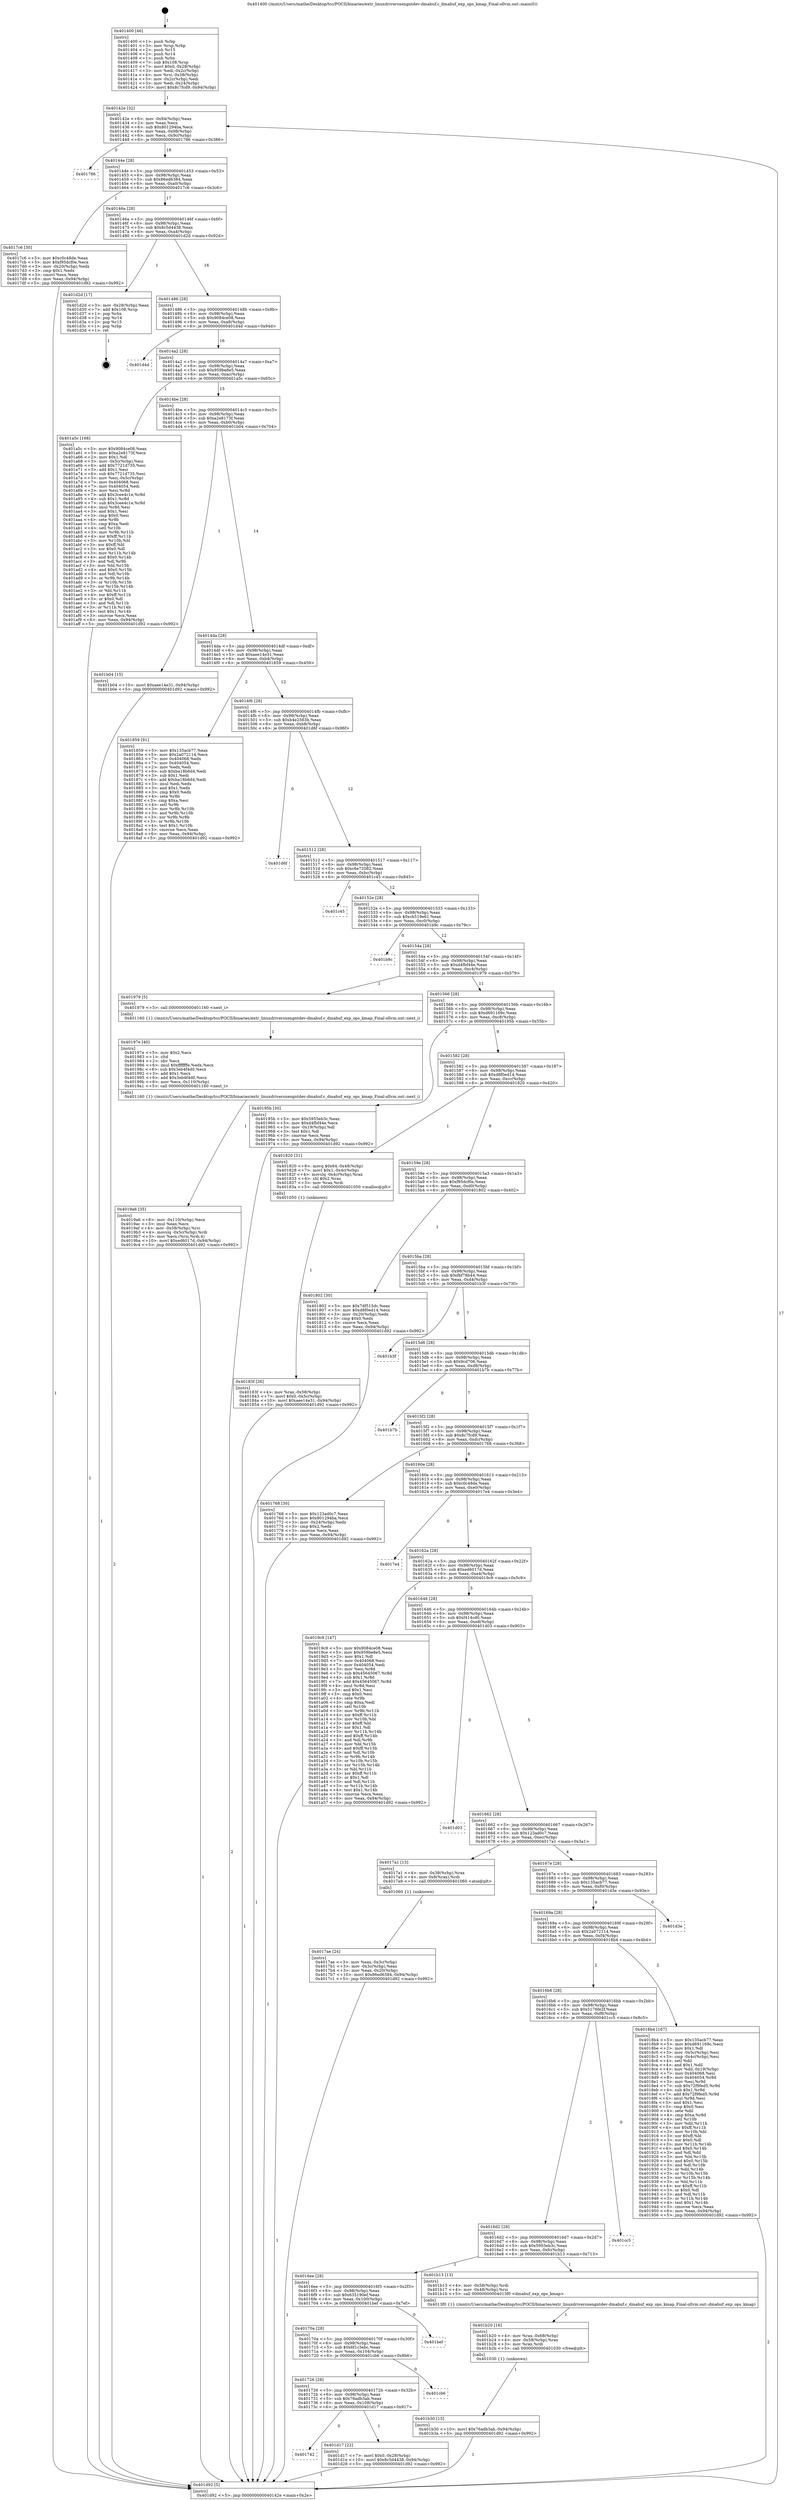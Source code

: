 digraph "0x401400" {
  label = "0x401400 (/mnt/c/Users/mathe/Desktop/tcc/POCII/binaries/extr_linuxdriversxengntdev-dmabuf.c_dmabuf_exp_ops_kmap_Final-ollvm.out::main(0))"
  labelloc = "t"
  node[shape=record]

  Entry [label="",width=0.3,height=0.3,shape=circle,fillcolor=black,style=filled]
  "0x40142e" [label="{
     0x40142e [32]\l
     | [instrs]\l
     &nbsp;&nbsp;0x40142e \<+6\>: mov -0x94(%rbp),%eax\l
     &nbsp;&nbsp;0x401434 \<+2\>: mov %eax,%ecx\l
     &nbsp;&nbsp;0x401436 \<+6\>: sub $0x801294ba,%ecx\l
     &nbsp;&nbsp;0x40143c \<+6\>: mov %eax,-0x98(%rbp)\l
     &nbsp;&nbsp;0x401442 \<+6\>: mov %ecx,-0x9c(%rbp)\l
     &nbsp;&nbsp;0x401448 \<+6\>: je 0000000000401786 \<main+0x386\>\l
  }"]
  "0x401786" [label="{
     0x401786\l
  }", style=dashed]
  "0x40144e" [label="{
     0x40144e [28]\l
     | [instrs]\l
     &nbsp;&nbsp;0x40144e \<+5\>: jmp 0000000000401453 \<main+0x53\>\l
     &nbsp;&nbsp;0x401453 \<+6\>: mov -0x98(%rbp),%eax\l
     &nbsp;&nbsp;0x401459 \<+5\>: sub $0x86ed6384,%eax\l
     &nbsp;&nbsp;0x40145e \<+6\>: mov %eax,-0xa0(%rbp)\l
     &nbsp;&nbsp;0x401464 \<+6\>: je 00000000004017c6 \<main+0x3c6\>\l
  }"]
  Exit [label="",width=0.3,height=0.3,shape=circle,fillcolor=black,style=filled,peripheries=2]
  "0x4017c6" [label="{
     0x4017c6 [30]\l
     | [instrs]\l
     &nbsp;&nbsp;0x4017c6 \<+5\>: mov $0xc0c48de,%eax\l
     &nbsp;&nbsp;0x4017cb \<+5\>: mov $0xf95dcf0e,%ecx\l
     &nbsp;&nbsp;0x4017d0 \<+3\>: mov -0x20(%rbp),%edx\l
     &nbsp;&nbsp;0x4017d3 \<+3\>: cmp $0x1,%edx\l
     &nbsp;&nbsp;0x4017d6 \<+3\>: cmovl %ecx,%eax\l
     &nbsp;&nbsp;0x4017d9 \<+6\>: mov %eax,-0x94(%rbp)\l
     &nbsp;&nbsp;0x4017df \<+5\>: jmp 0000000000401d92 \<main+0x992\>\l
  }"]
  "0x40146a" [label="{
     0x40146a [28]\l
     | [instrs]\l
     &nbsp;&nbsp;0x40146a \<+5\>: jmp 000000000040146f \<main+0x6f\>\l
     &nbsp;&nbsp;0x40146f \<+6\>: mov -0x98(%rbp),%eax\l
     &nbsp;&nbsp;0x401475 \<+5\>: sub $0x8c5d4438,%eax\l
     &nbsp;&nbsp;0x40147a \<+6\>: mov %eax,-0xa4(%rbp)\l
     &nbsp;&nbsp;0x401480 \<+6\>: je 0000000000401d2d \<main+0x92d\>\l
  }"]
  "0x401742" [label="{
     0x401742\l
  }", style=dashed]
  "0x401d2d" [label="{
     0x401d2d [17]\l
     | [instrs]\l
     &nbsp;&nbsp;0x401d2d \<+3\>: mov -0x28(%rbp),%eax\l
     &nbsp;&nbsp;0x401d30 \<+7\>: add $0x108,%rsp\l
     &nbsp;&nbsp;0x401d37 \<+1\>: pop %rbx\l
     &nbsp;&nbsp;0x401d38 \<+2\>: pop %r14\l
     &nbsp;&nbsp;0x401d3a \<+2\>: pop %r15\l
     &nbsp;&nbsp;0x401d3c \<+1\>: pop %rbp\l
     &nbsp;&nbsp;0x401d3d \<+1\>: ret\l
  }"]
  "0x401486" [label="{
     0x401486 [28]\l
     | [instrs]\l
     &nbsp;&nbsp;0x401486 \<+5\>: jmp 000000000040148b \<main+0x8b\>\l
     &nbsp;&nbsp;0x40148b \<+6\>: mov -0x98(%rbp),%eax\l
     &nbsp;&nbsp;0x401491 \<+5\>: sub $0x9084ce08,%eax\l
     &nbsp;&nbsp;0x401496 \<+6\>: mov %eax,-0xa8(%rbp)\l
     &nbsp;&nbsp;0x40149c \<+6\>: je 0000000000401d4d \<main+0x94d\>\l
  }"]
  "0x401d17" [label="{
     0x401d17 [22]\l
     | [instrs]\l
     &nbsp;&nbsp;0x401d17 \<+7\>: movl $0x0,-0x28(%rbp)\l
     &nbsp;&nbsp;0x401d1e \<+10\>: movl $0x8c5d4438,-0x94(%rbp)\l
     &nbsp;&nbsp;0x401d28 \<+5\>: jmp 0000000000401d92 \<main+0x992\>\l
  }"]
  "0x401d4d" [label="{
     0x401d4d\l
  }", style=dashed]
  "0x4014a2" [label="{
     0x4014a2 [28]\l
     | [instrs]\l
     &nbsp;&nbsp;0x4014a2 \<+5\>: jmp 00000000004014a7 \<main+0xa7\>\l
     &nbsp;&nbsp;0x4014a7 \<+6\>: mov -0x98(%rbp),%eax\l
     &nbsp;&nbsp;0x4014ad \<+5\>: sub $0x959be8e5,%eax\l
     &nbsp;&nbsp;0x4014b2 \<+6\>: mov %eax,-0xac(%rbp)\l
     &nbsp;&nbsp;0x4014b8 \<+6\>: je 0000000000401a5c \<main+0x65c\>\l
  }"]
  "0x401726" [label="{
     0x401726 [28]\l
     | [instrs]\l
     &nbsp;&nbsp;0x401726 \<+5\>: jmp 000000000040172b \<main+0x32b\>\l
     &nbsp;&nbsp;0x40172b \<+6\>: mov -0x98(%rbp),%eax\l
     &nbsp;&nbsp;0x401731 \<+5\>: sub $0x76adb3ab,%eax\l
     &nbsp;&nbsp;0x401736 \<+6\>: mov %eax,-0x108(%rbp)\l
     &nbsp;&nbsp;0x40173c \<+6\>: je 0000000000401d17 \<main+0x917\>\l
  }"]
  "0x401a5c" [label="{
     0x401a5c [168]\l
     | [instrs]\l
     &nbsp;&nbsp;0x401a5c \<+5\>: mov $0x9084ce08,%eax\l
     &nbsp;&nbsp;0x401a61 \<+5\>: mov $0xa2e8173f,%ecx\l
     &nbsp;&nbsp;0x401a66 \<+2\>: mov $0x1,%dl\l
     &nbsp;&nbsp;0x401a68 \<+3\>: mov -0x5c(%rbp),%esi\l
     &nbsp;&nbsp;0x401a6b \<+6\>: add $0x7721d735,%esi\l
     &nbsp;&nbsp;0x401a71 \<+3\>: add $0x1,%esi\l
     &nbsp;&nbsp;0x401a74 \<+6\>: sub $0x7721d735,%esi\l
     &nbsp;&nbsp;0x401a7a \<+3\>: mov %esi,-0x5c(%rbp)\l
     &nbsp;&nbsp;0x401a7d \<+7\>: mov 0x404068,%esi\l
     &nbsp;&nbsp;0x401a84 \<+7\>: mov 0x404054,%edi\l
     &nbsp;&nbsp;0x401a8b \<+3\>: mov %esi,%r8d\l
     &nbsp;&nbsp;0x401a8e \<+7\>: add $0x3cee4c1e,%r8d\l
     &nbsp;&nbsp;0x401a95 \<+4\>: sub $0x1,%r8d\l
     &nbsp;&nbsp;0x401a99 \<+7\>: sub $0x3cee4c1e,%r8d\l
     &nbsp;&nbsp;0x401aa0 \<+4\>: imul %r8d,%esi\l
     &nbsp;&nbsp;0x401aa4 \<+3\>: and $0x1,%esi\l
     &nbsp;&nbsp;0x401aa7 \<+3\>: cmp $0x0,%esi\l
     &nbsp;&nbsp;0x401aaa \<+4\>: sete %r9b\l
     &nbsp;&nbsp;0x401aae \<+3\>: cmp $0xa,%edi\l
     &nbsp;&nbsp;0x401ab1 \<+4\>: setl %r10b\l
     &nbsp;&nbsp;0x401ab5 \<+3\>: mov %r9b,%r11b\l
     &nbsp;&nbsp;0x401ab8 \<+4\>: xor $0xff,%r11b\l
     &nbsp;&nbsp;0x401abc \<+3\>: mov %r10b,%bl\l
     &nbsp;&nbsp;0x401abf \<+3\>: xor $0xff,%bl\l
     &nbsp;&nbsp;0x401ac2 \<+3\>: xor $0x0,%dl\l
     &nbsp;&nbsp;0x401ac5 \<+3\>: mov %r11b,%r14b\l
     &nbsp;&nbsp;0x401ac8 \<+4\>: and $0x0,%r14b\l
     &nbsp;&nbsp;0x401acc \<+3\>: and %dl,%r9b\l
     &nbsp;&nbsp;0x401acf \<+3\>: mov %bl,%r15b\l
     &nbsp;&nbsp;0x401ad2 \<+4\>: and $0x0,%r15b\l
     &nbsp;&nbsp;0x401ad6 \<+3\>: and %dl,%r10b\l
     &nbsp;&nbsp;0x401ad9 \<+3\>: or %r9b,%r14b\l
     &nbsp;&nbsp;0x401adc \<+3\>: or %r10b,%r15b\l
     &nbsp;&nbsp;0x401adf \<+3\>: xor %r15b,%r14b\l
     &nbsp;&nbsp;0x401ae2 \<+3\>: or %bl,%r11b\l
     &nbsp;&nbsp;0x401ae5 \<+4\>: xor $0xff,%r11b\l
     &nbsp;&nbsp;0x401ae9 \<+3\>: or $0x0,%dl\l
     &nbsp;&nbsp;0x401aec \<+3\>: and %dl,%r11b\l
     &nbsp;&nbsp;0x401aef \<+3\>: or %r11b,%r14b\l
     &nbsp;&nbsp;0x401af2 \<+4\>: test $0x1,%r14b\l
     &nbsp;&nbsp;0x401af6 \<+3\>: cmovne %ecx,%eax\l
     &nbsp;&nbsp;0x401af9 \<+6\>: mov %eax,-0x94(%rbp)\l
     &nbsp;&nbsp;0x401aff \<+5\>: jmp 0000000000401d92 \<main+0x992\>\l
  }"]
  "0x4014be" [label="{
     0x4014be [28]\l
     | [instrs]\l
     &nbsp;&nbsp;0x4014be \<+5\>: jmp 00000000004014c3 \<main+0xc3\>\l
     &nbsp;&nbsp;0x4014c3 \<+6\>: mov -0x98(%rbp),%eax\l
     &nbsp;&nbsp;0x4014c9 \<+5\>: sub $0xa2e8173f,%eax\l
     &nbsp;&nbsp;0x4014ce \<+6\>: mov %eax,-0xb0(%rbp)\l
     &nbsp;&nbsp;0x4014d4 \<+6\>: je 0000000000401b04 \<main+0x704\>\l
  }"]
  "0x401cb6" [label="{
     0x401cb6\l
  }", style=dashed]
  "0x401b04" [label="{
     0x401b04 [15]\l
     | [instrs]\l
     &nbsp;&nbsp;0x401b04 \<+10\>: movl $0xaee14e31,-0x94(%rbp)\l
     &nbsp;&nbsp;0x401b0e \<+5\>: jmp 0000000000401d92 \<main+0x992\>\l
  }"]
  "0x4014da" [label="{
     0x4014da [28]\l
     | [instrs]\l
     &nbsp;&nbsp;0x4014da \<+5\>: jmp 00000000004014df \<main+0xdf\>\l
     &nbsp;&nbsp;0x4014df \<+6\>: mov -0x98(%rbp),%eax\l
     &nbsp;&nbsp;0x4014e5 \<+5\>: sub $0xaee14e31,%eax\l
     &nbsp;&nbsp;0x4014ea \<+6\>: mov %eax,-0xb4(%rbp)\l
     &nbsp;&nbsp;0x4014f0 \<+6\>: je 0000000000401859 \<main+0x459\>\l
  }"]
  "0x40170a" [label="{
     0x40170a [28]\l
     | [instrs]\l
     &nbsp;&nbsp;0x40170a \<+5\>: jmp 000000000040170f \<main+0x30f\>\l
     &nbsp;&nbsp;0x40170f \<+6\>: mov -0x98(%rbp),%eax\l
     &nbsp;&nbsp;0x401715 \<+5\>: sub $0x6f1c3ebc,%eax\l
     &nbsp;&nbsp;0x40171a \<+6\>: mov %eax,-0x104(%rbp)\l
     &nbsp;&nbsp;0x401720 \<+6\>: je 0000000000401cb6 \<main+0x8b6\>\l
  }"]
  "0x401859" [label="{
     0x401859 [91]\l
     | [instrs]\l
     &nbsp;&nbsp;0x401859 \<+5\>: mov $0x135acb77,%eax\l
     &nbsp;&nbsp;0x40185e \<+5\>: mov $0x2a072114,%ecx\l
     &nbsp;&nbsp;0x401863 \<+7\>: mov 0x404068,%edx\l
     &nbsp;&nbsp;0x40186a \<+7\>: mov 0x404054,%esi\l
     &nbsp;&nbsp;0x401871 \<+2\>: mov %edx,%edi\l
     &nbsp;&nbsp;0x401873 \<+6\>: sub $0xba18b6d4,%edi\l
     &nbsp;&nbsp;0x401879 \<+3\>: sub $0x1,%edi\l
     &nbsp;&nbsp;0x40187c \<+6\>: add $0xba18b6d4,%edi\l
     &nbsp;&nbsp;0x401882 \<+3\>: imul %edi,%edx\l
     &nbsp;&nbsp;0x401885 \<+3\>: and $0x1,%edx\l
     &nbsp;&nbsp;0x401888 \<+3\>: cmp $0x0,%edx\l
     &nbsp;&nbsp;0x40188b \<+4\>: sete %r8b\l
     &nbsp;&nbsp;0x40188f \<+3\>: cmp $0xa,%esi\l
     &nbsp;&nbsp;0x401892 \<+4\>: setl %r9b\l
     &nbsp;&nbsp;0x401896 \<+3\>: mov %r8b,%r10b\l
     &nbsp;&nbsp;0x401899 \<+3\>: and %r9b,%r10b\l
     &nbsp;&nbsp;0x40189c \<+3\>: xor %r9b,%r8b\l
     &nbsp;&nbsp;0x40189f \<+3\>: or %r8b,%r10b\l
     &nbsp;&nbsp;0x4018a2 \<+4\>: test $0x1,%r10b\l
     &nbsp;&nbsp;0x4018a6 \<+3\>: cmovne %ecx,%eax\l
     &nbsp;&nbsp;0x4018a9 \<+6\>: mov %eax,-0x94(%rbp)\l
     &nbsp;&nbsp;0x4018af \<+5\>: jmp 0000000000401d92 \<main+0x992\>\l
  }"]
  "0x4014f6" [label="{
     0x4014f6 [28]\l
     | [instrs]\l
     &nbsp;&nbsp;0x4014f6 \<+5\>: jmp 00000000004014fb \<main+0xfb\>\l
     &nbsp;&nbsp;0x4014fb \<+6\>: mov -0x98(%rbp),%eax\l
     &nbsp;&nbsp;0x401501 \<+5\>: sub $0xb4e2563b,%eax\l
     &nbsp;&nbsp;0x401506 \<+6\>: mov %eax,-0xb8(%rbp)\l
     &nbsp;&nbsp;0x40150c \<+6\>: je 0000000000401d6f \<main+0x96f\>\l
  }"]
  "0x401bef" [label="{
     0x401bef\l
  }", style=dashed]
  "0x401d6f" [label="{
     0x401d6f\l
  }", style=dashed]
  "0x401512" [label="{
     0x401512 [28]\l
     | [instrs]\l
     &nbsp;&nbsp;0x401512 \<+5\>: jmp 0000000000401517 \<main+0x117\>\l
     &nbsp;&nbsp;0x401517 \<+6\>: mov -0x98(%rbp),%eax\l
     &nbsp;&nbsp;0x40151d \<+5\>: sub $0xc6e72082,%eax\l
     &nbsp;&nbsp;0x401522 \<+6\>: mov %eax,-0xbc(%rbp)\l
     &nbsp;&nbsp;0x401528 \<+6\>: je 0000000000401c45 \<main+0x845\>\l
  }"]
  "0x401b30" [label="{
     0x401b30 [15]\l
     | [instrs]\l
     &nbsp;&nbsp;0x401b30 \<+10\>: movl $0x76adb3ab,-0x94(%rbp)\l
     &nbsp;&nbsp;0x401b3a \<+5\>: jmp 0000000000401d92 \<main+0x992\>\l
  }"]
  "0x401c45" [label="{
     0x401c45\l
  }", style=dashed]
  "0x40152e" [label="{
     0x40152e [28]\l
     | [instrs]\l
     &nbsp;&nbsp;0x40152e \<+5\>: jmp 0000000000401533 \<main+0x133\>\l
     &nbsp;&nbsp;0x401533 \<+6\>: mov -0x98(%rbp),%eax\l
     &nbsp;&nbsp;0x401539 \<+5\>: sub $0xcb519e61,%eax\l
     &nbsp;&nbsp;0x40153e \<+6\>: mov %eax,-0xc0(%rbp)\l
     &nbsp;&nbsp;0x401544 \<+6\>: je 0000000000401b9c \<main+0x79c\>\l
  }"]
  "0x401b20" [label="{
     0x401b20 [16]\l
     | [instrs]\l
     &nbsp;&nbsp;0x401b20 \<+4\>: mov %rax,-0x68(%rbp)\l
     &nbsp;&nbsp;0x401b24 \<+4\>: mov -0x58(%rbp),%rax\l
     &nbsp;&nbsp;0x401b28 \<+3\>: mov %rax,%rdi\l
     &nbsp;&nbsp;0x401b2b \<+5\>: call 0000000000401030 \<free@plt\>\l
     | [calls]\l
     &nbsp;&nbsp;0x401030 \{1\} (unknown)\l
  }"]
  "0x401b9c" [label="{
     0x401b9c\l
  }", style=dashed]
  "0x40154a" [label="{
     0x40154a [28]\l
     | [instrs]\l
     &nbsp;&nbsp;0x40154a \<+5\>: jmp 000000000040154f \<main+0x14f\>\l
     &nbsp;&nbsp;0x40154f \<+6\>: mov -0x98(%rbp),%eax\l
     &nbsp;&nbsp;0x401555 \<+5\>: sub $0xd4fbf44e,%eax\l
     &nbsp;&nbsp;0x40155a \<+6\>: mov %eax,-0xc4(%rbp)\l
     &nbsp;&nbsp;0x401560 \<+6\>: je 0000000000401979 \<main+0x579\>\l
  }"]
  "0x4016ee" [label="{
     0x4016ee [28]\l
     | [instrs]\l
     &nbsp;&nbsp;0x4016ee \<+5\>: jmp 00000000004016f3 \<main+0x2f3\>\l
     &nbsp;&nbsp;0x4016f3 \<+6\>: mov -0x98(%rbp),%eax\l
     &nbsp;&nbsp;0x4016f9 \<+5\>: sub $0x635190ef,%eax\l
     &nbsp;&nbsp;0x4016fe \<+6\>: mov %eax,-0x100(%rbp)\l
     &nbsp;&nbsp;0x401704 \<+6\>: je 0000000000401bef \<main+0x7ef\>\l
  }"]
  "0x401979" [label="{
     0x401979 [5]\l
     | [instrs]\l
     &nbsp;&nbsp;0x401979 \<+5\>: call 0000000000401160 \<next_i\>\l
     | [calls]\l
     &nbsp;&nbsp;0x401160 \{1\} (/mnt/c/Users/mathe/Desktop/tcc/POCII/binaries/extr_linuxdriversxengntdev-dmabuf.c_dmabuf_exp_ops_kmap_Final-ollvm.out::next_i)\l
  }"]
  "0x401566" [label="{
     0x401566 [28]\l
     | [instrs]\l
     &nbsp;&nbsp;0x401566 \<+5\>: jmp 000000000040156b \<main+0x16b\>\l
     &nbsp;&nbsp;0x40156b \<+6\>: mov -0x98(%rbp),%eax\l
     &nbsp;&nbsp;0x401571 \<+5\>: sub $0xd691169c,%eax\l
     &nbsp;&nbsp;0x401576 \<+6\>: mov %eax,-0xc8(%rbp)\l
     &nbsp;&nbsp;0x40157c \<+6\>: je 000000000040195b \<main+0x55b\>\l
  }"]
  "0x401b13" [label="{
     0x401b13 [13]\l
     | [instrs]\l
     &nbsp;&nbsp;0x401b13 \<+4\>: mov -0x58(%rbp),%rdi\l
     &nbsp;&nbsp;0x401b17 \<+4\>: mov -0x48(%rbp),%rsi\l
     &nbsp;&nbsp;0x401b1b \<+5\>: call 00000000004013f0 \<dmabuf_exp_ops_kmap\>\l
     | [calls]\l
     &nbsp;&nbsp;0x4013f0 \{1\} (/mnt/c/Users/mathe/Desktop/tcc/POCII/binaries/extr_linuxdriversxengntdev-dmabuf.c_dmabuf_exp_ops_kmap_Final-ollvm.out::dmabuf_exp_ops_kmap)\l
  }"]
  "0x40195b" [label="{
     0x40195b [30]\l
     | [instrs]\l
     &nbsp;&nbsp;0x40195b \<+5\>: mov $0x5955eb3c,%eax\l
     &nbsp;&nbsp;0x401960 \<+5\>: mov $0xd4fbf44e,%ecx\l
     &nbsp;&nbsp;0x401965 \<+3\>: mov -0x19(%rbp),%dl\l
     &nbsp;&nbsp;0x401968 \<+3\>: test $0x1,%dl\l
     &nbsp;&nbsp;0x40196b \<+3\>: cmovne %ecx,%eax\l
     &nbsp;&nbsp;0x40196e \<+6\>: mov %eax,-0x94(%rbp)\l
     &nbsp;&nbsp;0x401974 \<+5\>: jmp 0000000000401d92 \<main+0x992\>\l
  }"]
  "0x401582" [label="{
     0x401582 [28]\l
     | [instrs]\l
     &nbsp;&nbsp;0x401582 \<+5\>: jmp 0000000000401587 \<main+0x187\>\l
     &nbsp;&nbsp;0x401587 \<+6\>: mov -0x98(%rbp),%eax\l
     &nbsp;&nbsp;0x40158d \<+5\>: sub $0xd8f0ed14,%eax\l
     &nbsp;&nbsp;0x401592 \<+6\>: mov %eax,-0xcc(%rbp)\l
     &nbsp;&nbsp;0x401598 \<+6\>: je 0000000000401820 \<main+0x420\>\l
  }"]
  "0x4016d2" [label="{
     0x4016d2 [28]\l
     | [instrs]\l
     &nbsp;&nbsp;0x4016d2 \<+5\>: jmp 00000000004016d7 \<main+0x2d7\>\l
     &nbsp;&nbsp;0x4016d7 \<+6\>: mov -0x98(%rbp),%eax\l
     &nbsp;&nbsp;0x4016dd \<+5\>: sub $0x5955eb3c,%eax\l
     &nbsp;&nbsp;0x4016e2 \<+6\>: mov %eax,-0xfc(%rbp)\l
     &nbsp;&nbsp;0x4016e8 \<+6\>: je 0000000000401b13 \<main+0x713\>\l
  }"]
  "0x401820" [label="{
     0x401820 [31]\l
     | [instrs]\l
     &nbsp;&nbsp;0x401820 \<+8\>: movq $0x64,-0x48(%rbp)\l
     &nbsp;&nbsp;0x401828 \<+7\>: movl $0x1,-0x4c(%rbp)\l
     &nbsp;&nbsp;0x40182f \<+4\>: movslq -0x4c(%rbp),%rax\l
     &nbsp;&nbsp;0x401833 \<+4\>: shl $0x2,%rax\l
     &nbsp;&nbsp;0x401837 \<+3\>: mov %rax,%rdi\l
     &nbsp;&nbsp;0x40183a \<+5\>: call 0000000000401050 \<malloc@plt\>\l
     | [calls]\l
     &nbsp;&nbsp;0x401050 \{1\} (unknown)\l
  }"]
  "0x40159e" [label="{
     0x40159e [28]\l
     | [instrs]\l
     &nbsp;&nbsp;0x40159e \<+5\>: jmp 00000000004015a3 \<main+0x1a3\>\l
     &nbsp;&nbsp;0x4015a3 \<+6\>: mov -0x98(%rbp),%eax\l
     &nbsp;&nbsp;0x4015a9 \<+5\>: sub $0xf95dcf0e,%eax\l
     &nbsp;&nbsp;0x4015ae \<+6\>: mov %eax,-0xd0(%rbp)\l
     &nbsp;&nbsp;0x4015b4 \<+6\>: je 0000000000401802 \<main+0x402\>\l
  }"]
  "0x401cc5" [label="{
     0x401cc5\l
  }", style=dashed]
  "0x401802" [label="{
     0x401802 [30]\l
     | [instrs]\l
     &nbsp;&nbsp;0x401802 \<+5\>: mov $0x7df515dc,%eax\l
     &nbsp;&nbsp;0x401807 \<+5\>: mov $0xd8f0ed14,%ecx\l
     &nbsp;&nbsp;0x40180c \<+3\>: mov -0x20(%rbp),%edx\l
     &nbsp;&nbsp;0x40180f \<+3\>: cmp $0x0,%edx\l
     &nbsp;&nbsp;0x401812 \<+3\>: cmove %ecx,%eax\l
     &nbsp;&nbsp;0x401815 \<+6\>: mov %eax,-0x94(%rbp)\l
     &nbsp;&nbsp;0x40181b \<+5\>: jmp 0000000000401d92 \<main+0x992\>\l
  }"]
  "0x4015ba" [label="{
     0x4015ba [28]\l
     | [instrs]\l
     &nbsp;&nbsp;0x4015ba \<+5\>: jmp 00000000004015bf \<main+0x1bf\>\l
     &nbsp;&nbsp;0x4015bf \<+6\>: mov -0x98(%rbp),%eax\l
     &nbsp;&nbsp;0x4015c5 \<+5\>: sub $0xfbf78b44,%eax\l
     &nbsp;&nbsp;0x4015ca \<+6\>: mov %eax,-0xd4(%rbp)\l
     &nbsp;&nbsp;0x4015d0 \<+6\>: je 0000000000401b3f \<main+0x73f\>\l
  }"]
  "0x4019a6" [label="{
     0x4019a6 [35]\l
     | [instrs]\l
     &nbsp;&nbsp;0x4019a6 \<+6\>: mov -0x110(%rbp),%ecx\l
     &nbsp;&nbsp;0x4019ac \<+3\>: imul %eax,%ecx\l
     &nbsp;&nbsp;0x4019af \<+4\>: mov -0x58(%rbp),%rsi\l
     &nbsp;&nbsp;0x4019b3 \<+4\>: movslq -0x5c(%rbp),%rdi\l
     &nbsp;&nbsp;0x4019b7 \<+3\>: mov %ecx,(%rsi,%rdi,4)\l
     &nbsp;&nbsp;0x4019ba \<+10\>: movl $0xed6017d,-0x94(%rbp)\l
     &nbsp;&nbsp;0x4019c4 \<+5\>: jmp 0000000000401d92 \<main+0x992\>\l
  }"]
  "0x401b3f" [label="{
     0x401b3f\l
  }", style=dashed]
  "0x4015d6" [label="{
     0x4015d6 [28]\l
     | [instrs]\l
     &nbsp;&nbsp;0x4015d6 \<+5\>: jmp 00000000004015db \<main+0x1db\>\l
     &nbsp;&nbsp;0x4015db \<+6\>: mov -0x98(%rbp),%eax\l
     &nbsp;&nbsp;0x4015e1 \<+5\>: sub $0x9cd706,%eax\l
     &nbsp;&nbsp;0x4015e6 \<+6\>: mov %eax,-0xd8(%rbp)\l
     &nbsp;&nbsp;0x4015ec \<+6\>: je 0000000000401b7b \<main+0x77b\>\l
  }"]
  "0x40197e" [label="{
     0x40197e [40]\l
     | [instrs]\l
     &nbsp;&nbsp;0x40197e \<+5\>: mov $0x2,%ecx\l
     &nbsp;&nbsp;0x401983 \<+1\>: cltd\l
     &nbsp;&nbsp;0x401984 \<+2\>: idiv %ecx\l
     &nbsp;&nbsp;0x401986 \<+6\>: imul $0xfffffffe,%edx,%ecx\l
     &nbsp;&nbsp;0x40198c \<+6\>: sub $0x3eb4f4d0,%ecx\l
     &nbsp;&nbsp;0x401992 \<+3\>: add $0x1,%ecx\l
     &nbsp;&nbsp;0x401995 \<+6\>: add $0x3eb4f4d0,%ecx\l
     &nbsp;&nbsp;0x40199b \<+6\>: mov %ecx,-0x110(%rbp)\l
     &nbsp;&nbsp;0x4019a1 \<+5\>: call 0000000000401160 \<next_i\>\l
     | [calls]\l
     &nbsp;&nbsp;0x401160 \{1\} (/mnt/c/Users/mathe/Desktop/tcc/POCII/binaries/extr_linuxdriversxengntdev-dmabuf.c_dmabuf_exp_ops_kmap_Final-ollvm.out::next_i)\l
  }"]
  "0x401b7b" [label="{
     0x401b7b\l
  }", style=dashed]
  "0x4015f2" [label="{
     0x4015f2 [28]\l
     | [instrs]\l
     &nbsp;&nbsp;0x4015f2 \<+5\>: jmp 00000000004015f7 \<main+0x1f7\>\l
     &nbsp;&nbsp;0x4015f7 \<+6\>: mov -0x98(%rbp),%eax\l
     &nbsp;&nbsp;0x4015fd \<+5\>: sub $0x8c7fcd9,%eax\l
     &nbsp;&nbsp;0x401602 \<+6\>: mov %eax,-0xdc(%rbp)\l
     &nbsp;&nbsp;0x401608 \<+6\>: je 0000000000401768 \<main+0x368\>\l
  }"]
  "0x4016b6" [label="{
     0x4016b6 [28]\l
     | [instrs]\l
     &nbsp;&nbsp;0x4016b6 \<+5\>: jmp 00000000004016bb \<main+0x2bb\>\l
     &nbsp;&nbsp;0x4016bb \<+6\>: mov -0x98(%rbp),%eax\l
     &nbsp;&nbsp;0x4016c1 \<+5\>: sub $0x5176fe2f,%eax\l
     &nbsp;&nbsp;0x4016c6 \<+6\>: mov %eax,-0xf8(%rbp)\l
     &nbsp;&nbsp;0x4016cc \<+6\>: je 0000000000401cc5 \<main+0x8c5\>\l
  }"]
  "0x401768" [label="{
     0x401768 [30]\l
     | [instrs]\l
     &nbsp;&nbsp;0x401768 \<+5\>: mov $0x123ad0c7,%eax\l
     &nbsp;&nbsp;0x40176d \<+5\>: mov $0x801294ba,%ecx\l
     &nbsp;&nbsp;0x401772 \<+3\>: mov -0x24(%rbp),%edx\l
     &nbsp;&nbsp;0x401775 \<+3\>: cmp $0x2,%edx\l
     &nbsp;&nbsp;0x401778 \<+3\>: cmovne %ecx,%eax\l
     &nbsp;&nbsp;0x40177b \<+6\>: mov %eax,-0x94(%rbp)\l
     &nbsp;&nbsp;0x401781 \<+5\>: jmp 0000000000401d92 \<main+0x992\>\l
  }"]
  "0x40160e" [label="{
     0x40160e [28]\l
     | [instrs]\l
     &nbsp;&nbsp;0x40160e \<+5\>: jmp 0000000000401613 \<main+0x213\>\l
     &nbsp;&nbsp;0x401613 \<+6\>: mov -0x98(%rbp),%eax\l
     &nbsp;&nbsp;0x401619 \<+5\>: sub $0xc0c48de,%eax\l
     &nbsp;&nbsp;0x40161e \<+6\>: mov %eax,-0xe0(%rbp)\l
     &nbsp;&nbsp;0x401624 \<+6\>: je 00000000004017e4 \<main+0x3e4\>\l
  }"]
  "0x401d92" [label="{
     0x401d92 [5]\l
     | [instrs]\l
     &nbsp;&nbsp;0x401d92 \<+5\>: jmp 000000000040142e \<main+0x2e\>\l
  }"]
  "0x401400" [label="{
     0x401400 [46]\l
     | [instrs]\l
     &nbsp;&nbsp;0x401400 \<+1\>: push %rbp\l
     &nbsp;&nbsp;0x401401 \<+3\>: mov %rsp,%rbp\l
     &nbsp;&nbsp;0x401404 \<+2\>: push %r15\l
     &nbsp;&nbsp;0x401406 \<+2\>: push %r14\l
     &nbsp;&nbsp;0x401408 \<+1\>: push %rbx\l
     &nbsp;&nbsp;0x401409 \<+7\>: sub $0x108,%rsp\l
     &nbsp;&nbsp;0x401410 \<+7\>: movl $0x0,-0x28(%rbp)\l
     &nbsp;&nbsp;0x401417 \<+3\>: mov %edi,-0x2c(%rbp)\l
     &nbsp;&nbsp;0x40141a \<+4\>: mov %rsi,-0x38(%rbp)\l
     &nbsp;&nbsp;0x40141e \<+3\>: mov -0x2c(%rbp),%edi\l
     &nbsp;&nbsp;0x401421 \<+3\>: mov %edi,-0x24(%rbp)\l
     &nbsp;&nbsp;0x401424 \<+10\>: movl $0x8c7fcd9,-0x94(%rbp)\l
  }"]
  "0x4018b4" [label="{
     0x4018b4 [167]\l
     | [instrs]\l
     &nbsp;&nbsp;0x4018b4 \<+5\>: mov $0x135acb77,%eax\l
     &nbsp;&nbsp;0x4018b9 \<+5\>: mov $0xd691169c,%ecx\l
     &nbsp;&nbsp;0x4018be \<+2\>: mov $0x1,%dl\l
     &nbsp;&nbsp;0x4018c0 \<+3\>: mov -0x5c(%rbp),%esi\l
     &nbsp;&nbsp;0x4018c3 \<+3\>: cmp -0x4c(%rbp),%esi\l
     &nbsp;&nbsp;0x4018c6 \<+4\>: setl %dil\l
     &nbsp;&nbsp;0x4018ca \<+4\>: and $0x1,%dil\l
     &nbsp;&nbsp;0x4018ce \<+4\>: mov %dil,-0x19(%rbp)\l
     &nbsp;&nbsp;0x4018d2 \<+7\>: mov 0x404068,%esi\l
     &nbsp;&nbsp;0x4018d9 \<+8\>: mov 0x404054,%r8d\l
     &nbsp;&nbsp;0x4018e1 \<+3\>: mov %esi,%r9d\l
     &nbsp;&nbsp;0x4018e4 \<+7\>: sub $0x72f9fed5,%r9d\l
     &nbsp;&nbsp;0x4018eb \<+4\>: sub $0x1,%r9d\l
     &nbsp;&nbsp;0x4018ef \<+7\>: add $0x72f9fed5,%r9d\l
     &nbsp;&nbsp;0x4018f6 \<+4\>: imul %r9d,%esi\l
     &nbsp;&nbsp;0x4018fa \<+3\>: and $0x1,%esi\l
     &nbsp;&nbsp;0x4018fd \<+3\>: cmp $0x0,%esi\l
     &nbsp;&nbsp;0x401900 \<+4\>: sete %dil\l
     &nbsp;&nbsp;0x401904 \<+4\>: cmp $0xa,%r8d\l
     &nbsp;&nbsp;0x401908 \<+4\>: setl %r10b\l
     &nbsp;&nbsp;0x40190c \<+3\>: mov %dil,%r11b\l
     &nbsp;&nbsp;0x40190f \<+4\>: xor $0xff,%r11b\l
     &nbsp;&nbsp;0x401913 \<+3\>: mov %r10b,%bl\l
     &nbsp;&nbsp;0x401916 \<+3\>: xor $0xff,%bl\l
     &nbsp;&nbsp;0x401919 \<+3\>: xor $0x0,%dl\l
     &nbsp;&nbsp;0x40191c \<+3\>: mov %r11b,%r14b\l
     &nbsp;&nbsp;0x40191f \<+4\>: and $0x0,%r14b\l
     &nbsp;&nbsp;0x401923 \<+3\>: and %dl,%dil\l
     &nbsp;&nbsp;0x401926 \<+3\>: mov %bl,%r15b\l
     &nbsp;&nbsp;0x401929 \<+4\>: and $0x0,%r15b\l
     &nbsp;&nbsp;0x40192d \<+3\>: and %dl,%r10b\l
     &nbsp;&nbsp;0x401930 \<+3\>: or %dil,%r14b\l
     &nbsp;&nbsp;0x401933 \<+3\>: or %r10b,%r15b\l
     &nbsp;&nbsp;0x401936 \<+3\>: xor %r15b,%r14b\l
     &nbsp;&nbsp;0x401939 \<+3\>: or %bl,%r11b\l
     &nbsp;&nbsp;0x40193c \<+4\>: xor $0xff,%r11b\l
     &nbsp;&nbsp;0x401940 \<+3\>: or $0x0,%dl\l
     &nbsp;&nbsp;0x401943 \<+3\>: and %dl,%r11b\l
     &nbsp;&nbsp;0x401946 \<+3\>: or %r11b,%r14b\l
     &nbsp;&nbsp;0x401949 \<+4\>: test $0x1,%r14b\l
     &nbsp;&nbsp;0x40194d \<+3\>: cmovne %ecx,%eax\l
     &nbsp;&nbsp;0x401950 \<+6\>: mov %eax,-0x94(%rbp)\l
     &nbsp;&nbsp;0x401956 \<+5\>: jmp 0000000000401d92 \<main+0x992\>\l
  }"]
  "0x4017e4" [label="{
     0x4017e4\l
  }", style=dashed]
  "0x40162a" [label="{
     0x40162a [28]\l
     | [instrs]\l
     &nbsp;&nbsp;0x40162a \<+5\>: jmp 000000000040162f \<main+0x22f\>\l
     &nbsp;&nbsp;0x40162f \<+6\>: mov -0x98(%rbp),%eax\l
     &nbsp;&nbsp;0x401635 \<+5\>: sub $0xed6017d,%eax\l
     &nbsp;&nbsp;0x40163a \<+6\>: mov %eax,-0xe4(%rbp)\l
     &nbsp;&nbsp;0x401640 \<+6\>: je 00000000004019c9 \<main+0x5c9\>\l
  }"]
  "0x40169a" [label="{
     0x40169a [28]\l
     | [instrs]\l
     &nbsp;&nbsp;0x40169a \<+5\>: jmp 000000000040169f \<main+0x29f\>\l
     &nbsp;&nbsp;0x40169f \<+6\>: mov -0x98(%rbp),%eax\l
     &nbsp;&nbsp;0x4016a5 \<+5\>: sub $0x2a072114,%eax\l
     &nbsp;&nbsp;0x4016aa \<+6\>: mov %eax,-0xf4(%rbp)\l
     &nbsp;&nbsp;0x4016b0 \<+6\>: je 00000000004018b4 \<main+0x4b4\>\l
  }"]
  "0x4019c9" [label="{
     0x4019c9 [147]\l
     | [instrs]\l
     &nbsp;&nbsp;0x4019c9 \<+5\>: mov $0x9084ce08,%eax\l
     &nbsp;&nbsp;0x4019ce \<+5\>: mov $0x959be8e5,%ecx\l
     &nbsp;&nbsp;0x4019d3 \<+2\>: mov $0x1,%dl\l
     &nbsp;&nbsp;0x4019d5 \<+7\>: mov 0x404068,%esi\l
     &nbsp;&nbsp;0x4019dc \<+7\>: mov 0x404054,%edi\l
     &nbsp;&nbsp;0x4019e3 \<+3\>: mov %esi,%r8d\l
     &nbsp;&nbsp;0x4019e6 \<+7\>: sub $0x45645067,%r8d\l
     &nbsp;&nbsp;0x4019ed \<+4\>: sub $0x1,%r8d\l
     &nbsp;&nbsp;0x4019f1 \<+7\>: add $0x45645067,%r8d\l
     &nbsp;&nbsp;0x4019f8 \<+4\>: imul %r8d,%esi\l
     &nbsp;&nbsp;0x4019fc \<+3\>: and $0x1,%esi\l
     &nbsp;&nbsp;0x4019ff \<+3\>: cmp $0x0,%esi\l
     &nbsp;&nbsp;0x401a02 \<+4\>: sete %r9b\l
     &nbsp;&nbsp;0x401a06 \<+3\>: cmp $0xa,%edi\l
     &nbsp;&nbsp;0x401a09 \<+4\>: setl %r10b\l
     &nbsp;&nbsp;0x401a0d \<+3\>: mov %r9b,%r11b\l
     &nbsp;&nbsp;0x401a10 \<+4\>: xor $0xff,%r11b\l
     &nbsp;&nbsp;0x401a14 \<+3\>: mov %r10b,%bl\l
     &nbsp;&nbsp;0x401a17 \<+3\>: xor $0xff,%bl\l
     &nbsp;&nbsp;0x401a1a \<+3\>: xor $0x1,%dl\l
     &nbsp;&nbsp;0x401a1d \<+3\>: mov %r11b,%r14b\l
     &nbsp;&nbsp;0x401a20 \<+4\>: and $0xff,%r14b\l
     &nbsp;&nbsp;0x401a24 \<+3\>: and %dl,%r9b\l
     &nbsp;&nbsp;0x401a27 \<+3\>: mov %bl,%r15b\l
     &nbsp;&nbsp;0x401a2a \<+4\>: and $0xff,%r15b\l
     &nbsp;&nbsp;0x401a2e \<+3\>: and %dl,%r10b\l
     &nbsp;&nbsp;0x401a31 \<+3\>: or %r9b,%r14b\l
     &nbsp;&nbsp;0x401a34 \<+3\>: or %r10b,%r15b\l
     &nbsp;&nbsp;0x401a37 \<+3\>: xor %r15b,%r14b\l
     &nbsp;&nbsp;0x401a3a \<+3\>: or %bl,%r11b\l
     &nbsp;&nbsp;0x401a3d \<+4\>: xor $0xff,%r11b\l
     &nbsp;&nbsp;0x401a41 \<+3\>: or $0x1,%dl\l
     &nbsp;&nbsp;0x401a44 \<+3\>: and %dl,%r11b\l
     &nbsp;&nbsp;0x401a47 \<+3\>: or %r11b,%r14b\l
     &nbsp;&nbsp;0x401a4a \<+4\>: test $0x1,%r14b\l
     &nbsp;&nbsp;0x401a4e \<+3\>: cmovne %ecx,%eax\l
     &nbsp;&nbsp;0x401a51 \<+6\>: mov %eax,-0x94(%rbp)\l
     &nbsp;&nbsp;0x401a57 \<+5\>: jmp 0000000000401d92 \<main+0x992\>\l
  }"]
  "0x401646" [label="{
     0x401646 [28]\l
     | [instrs]\l
     &nbsp;&nbsp;0x401646 \<+5\>: jmp 000000000040164b \<main+0x24b\>\l
     &nbsp;&nbsp;0x40164b \<+6\>: mov -0x98(%rbp),%eax\l
     &nbsp;&nbsp;0x401651 \<+5\>: sub $0xf414cd0,%eax\l
     &nbsp;&nbsp;0x401656 \<+6\>: mov %eax,-0xe8(%rbp)\l
     &nbsp;&nbsp;0x40165c \<+6\>: je 0000000000401d03 \<main+0x903\>\l
  }"]
  "0x401d3e" [label="{
     0x401d3e\l
  }", style=dashed]
  "0x401d03" [label="{
     0x401d03\l
  }", style=dashed]
  "0x401662" [label="{
     0x401662 [28]\l
     | [instrs]\l
     &nbsp;&nbsp;0x401662 \<+5\>: jmp 0000000000401667 \<main+0x267\>\l
     &nbsp;&nbsp;0x401667 \<+6\>: mov -0x98(%rbp),%eax\l
     &nbsp;&nbsp;0x40166d \<+5\>: sub $0x123ad0c7,%eax\l
     &nbsp;&nbsp;0x401672 \<+6\>: mov %eax,-0xec(%rbp)\l
     &nbsp;&nbsp;0x401678 \<+6\>: je 00000000004017a1 \<main+0x3a1\>\l
  }"]
  "0x40183f" [label="{
     0x40183f [26]\l
     | [instrs]\l
     &nbsp;&nbsp;0x40183f \<+4\>: mov %rax,-0x58(%rbp)\l
     &nbsp;&nbsp;0x401843 \<+7\>: movl $0x0,-0x5c(%rbp)\l
     &nbsp;&nbsp;0x40184a \<+10\>: movl $0xaee14e31,-0x94(%rbp)\l
     &nbsp;&nbsp;0x401854 \<+5\>: jmp 0000000000401d92 \<main+0x992\>\l
  }"]
  "0x4017a1" [label="{
     0x4017a1 [13]\l
     | [instrs]\l
     &nbsp;&nbsp;0x4017a1 \<+4\>: mov -0x38(%rbp),%rax\l
     &nbsp;&nbsp;0x4017a5 \<+4\>: mov 0x8(%rax),%rdi\l
     &nbsp;&nbsp;0x4017a9 \<+5\>: call 0000000000401060 \<atoi@plt\>\l
     | [calls]\l
     &nbsp;&nbsp;0x401060 \{1\} (unknown)\l
  }"]
  "0x40167e" [label="{
     0x40167e [28]\l
     | [instrs]\l
     &nbsp;&nbsp;0x40167e \<+5\>: jmp 0000000000401683 \<main+0x283\>\l
     &nbsp;&nbsp;0x401683 \<+6\>: mov -0x98(%rbp),%eax\l
     &nbsp;&nbsp;0x401689 \<+5\>: sub $0x135acb77,%eax\l
     &nbsp;&nbsp;0x40168e \<+6\>: mov %eax,-0xf0(%rbp)\l
     &nbsp;&nbsp;0x401694 \<+6\>: je 0000000000401d3e \<main+0x93e\>\l
  }"]
  "0x4017ae" [label="{
     0x4017ae [24]\l
     | [instrs]\l
     &nbsp;&nbsp;0x4017ae \<+3\>: mov %eax,-0x3c(%rbp)\l
     &nbsp;&nbsp;0x4017b1 \<+3\>: mov -0x3c(%rbp),%eax\l
     &nbsp;&nbsp;0x4017b4 \<+3\>: mov %eax,-0x20(%rbp)\l
     &nbsp;&nbsp;0x4017b7 \<+10\>: movl $0x86ed6384,-0x94(%rbp)\l
     &nbsp;&nbsp;0x4017c1 \<+5\>: jmp 0000000000401d92 \<main+0x992\>\l
  }"]
  Entry -> "0x401400" [label=" 1"]
  "0x40142e" -> "0x401786" [label=" 0"]
  "0x40142e" -> "0x40144e" [label=" 18"]
  "0x401d2d" -> Exit [label=" 1"]
  "0x40144e" -> "0x4017c6" [label=" 1"]
  "0x40144e" -> "0x40146a" [label=" 17"]
  "0x401d17" -> "0x401d92" [label=" 1"]
  "0x40146a" -> "0x401d2d" [label=" 1"]
  "0x40146a" -> "0x401486" [label=" 16"]
  "0x401726" -> "0x401742" [label=" 0"]
  "0x401486" -> "0x401d4d" [label=" 0"]
  "0x401486" -> "0x4014a2" [label=" 16"]
  "0x401726" -> "0x401d17" [label=" 1"]
  "0x4014a2" -> "0x401a5c" [label=" 1"]
  "0x4014a2" -> "0x4014be" [label=" 15"]
  "0x40170a" -> "0x401726" [label=" 1"]
  "0x4014be" -> "0x401b04" [label=" 1"]
  "0x4014be" -> "0x4014da" [label=" 14"]
  "0x40170a" -> "0x401cb6" [label=" 0"]
  "0x4014da" -> "0x401859" [label=" 2"]
  "0x4014da" -> "0x4014f6" [label=" 12"]
  "0x4016ee" -> "0x40170a" [label=" 1"]
  "0x4014f6" -> "0x401d6f" [label=" 0"]
  "0x4014f6" -> "0x401512" [label=" 12"]
  "0x4016ee" -> "0x401bef" [label=" 0"]
  "0x401512" -> "0x401c45" [label=" 0"]
  "0x401512" -> "0x40152e" [label=" 12"]
  "0x401b30" -> "0x401d92" [label=" 1"]
  "0x40152e" -> "0x401b9c" [label=" 0"]
  "0x40152e" -> "0x40154a" [label=" 12"]
  "0x401b20" -> "0x401b30" [label=" 1"]
  "0x40154a" -> "0x401979" [label=" 1"]
  "0x40154a" -> "0x401566" [label=" 11"]
  "0x401b13" -> "0x401b20" [label=" 1"]
  "0x401566" -> "0x40195b" [label=" 2"]
  "0x401566" -> "0x401582" [label=" 9"]
  "0x4016d2" -> "0x4016ee" [label=" 1"]
  "0x401582" -> "0x401820" [label=" 1"]
  "0x401582" -> "0x40159e" [label=" 8"]
  "0x4016d2" -> "0x401b13" [label=" 1"]
  "0x40159e" -> "0x401802" [label=" 1"]
  "0x40159e" -> "0x4015ba" [label=" 7"]
  "0x4016b6" -> "0x4016d2" [label=" 2"]
  "0x4015ba" -> "0x401b3f" [label=" 0"]
  "0x4015ba" -> "0x4015d6" [label=" 7"]
  "0x4016b6" -> "0x401cc5" [label=" 0"]
  "0x4015d6" -> "0x401b7b" [label=" 0"]
  "0x4015d6" -> "0x4015f2" [label=" 7"]
  "0x401b04" -> "0x401d92" [label=" 1"]
  "0x4015f2" -> "0x401768" [label=" 1"]
  "0x4015f2" -> "0x40160e" [label=" 6"]
  "0x401768" -> "0x401d92" [label=" 1"]
  "0x401400" -> "0x40142e" [label=" 1"]
  "0x401d92" -> "0x40142e" [label=" 17"]
  "0x401a5c" -> "0x401d92" [label=" 1"]
  "0x40160e" -> "0x4017e4" [label=" 0"]
  "0x40160e" -> "0x40162a" [label=" 6"]
  "0x4019c9" -> "0x401d92" [label=" 1"]
  "0x40162a" -> "0x4019c9" [label=" 1"]
  "0x40162a" -> "0x401646" [label=" 5"]
  "0x40197e" -> "0x4019a6" [label=" 1"]
  "0x401646" -> "0x401d03" [label=" 0"]
  "0x401646" -> "0x401662" [label=" 5"]
  "0x401979" -> "0x40197e" [label=" 1"]
  "0x401662" -> "0x4017a1" [label=" 1"]
  "0x401662" -> "0x40167e" [label=" 4"]
  "0x4017a1" -> "0x4017ae" [label=" 1"]
  "0x4017ae" -> "0x401d92" [label=" 1"]
  "0x4017c6" -> "0x401d92" [label=" 1"]
  "0x401802" -> "0x401d92" [label=" 1"]
  "0x401820" -> "0x40183f" [label=" 1"]
  "0x40183f" -> "0x401d92" [label=" 1"]
  "0x401859" -> "0x401d92" [label=" 2"]
  "0x40195b" -> "0x401d92" [label=" 2"]
  "0x40167e" -> "0x401d3e" [label=" 0"]
  "0x40167e" -> "0x40169a" [label=" 4"]
  "0x4019a6" -> "0x401d92" [label=" 1"]
  "0x40169a" -> "0x4018b4" [label=" 2"]
  "0x40169a" -> "0x4016b6" [label=" 2"]
  "0x4018b4" -> "0x401d92" [label=" 2"]
}
